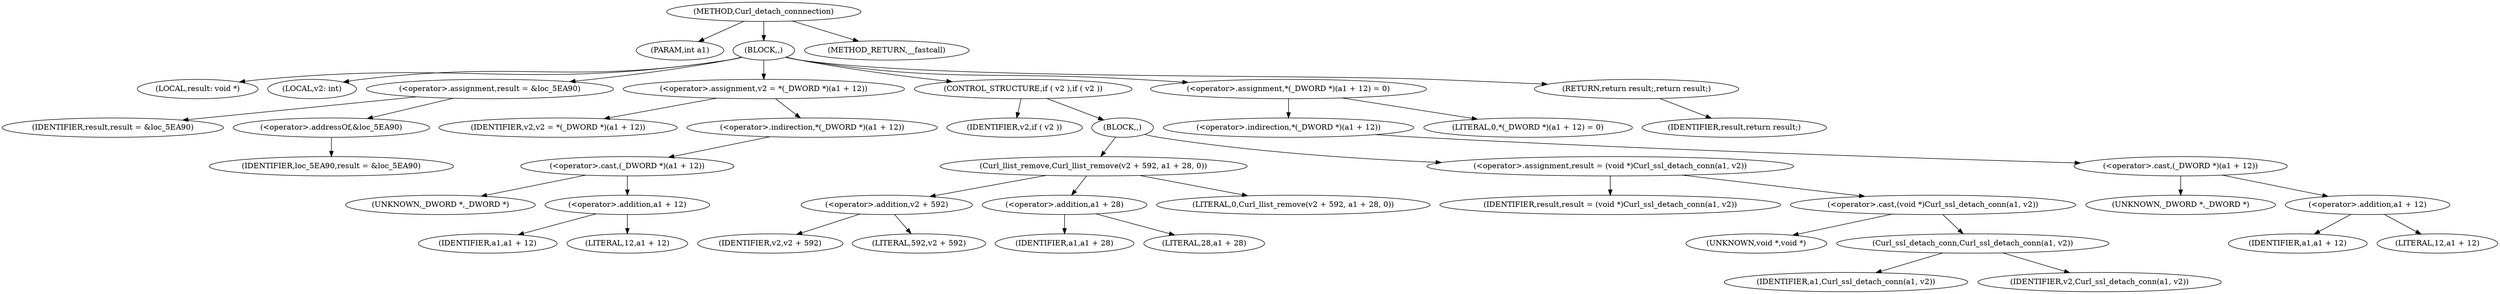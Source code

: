 digraph Curl_detach_connnection {  
"1000103" [label = "(METHOD,Curl_detach_connnection)" ]
"1000104" [label = "(PARAM,int a1)" ]
"1000105" [label = "(BLOCK,,)" ]
"1000106" [label = "(LOCAL,result: void *)" ]
"1000107" [label = "(LOCAL,v2: int)" ]
"1000108" [label = "(<operator>.assignment,result = &loc_5EA90)" ]
"1000109" [label = "(IDENTIFIER,result,result = &loc_5EA90)" ]
"1000110" [label = "(<operator>.addressOf,&loc_5EA90)" ]
"1000111" [label = "(IDENTIFIER,loc_5EA90,result = &loc_5EA90)" ]
"1000112" [label = "(<operator>.assignment,v2 = *(_DWORD *)(a1 + 12))" ]
"1000113" [label = "(IDENTIFIER,v2,v2 = *(_DWORD *)(a1 + 12))" ]
"1000114" [label = "(<operator>.indirection,*(_DWORD *)(a1 + 12))" ]
"1000115" [label = "(<operator>.cast,(_DWORD *)(a1 + 12))" ]
"1000116" [label = "(UNKNOWN,_DWORD *,_DWORD *)" ]
"1000117" [label = "(<operator>.addition,a1 + 12)" ]
"1000118" [label = "(IDENTIFIER,a1,a1 + 12)" ]
"1000119" [label = "(LITERAL,12,a1 + 12)" ]
"1000120" [label = "(CONTROL_STRUCTURE,if ( v2 ),if ( v2 ))" ]
"1000121" [label = "(IDENTIFIER,v2,if ( v2 ))" ]
"1000122" [label = "(BLOCK,,)" ]
"1000123" [label = "(Curl_llist_remove,Curl_llist_remove(v2 + 592, a1 + 28, 0))" ]
"1000124" [label = "(<operator>.addition,v2 + 592)" ]
"1000125" [label = "(IDENTIFIER,v2,v2 + 592)" ]
"1000126" [label = "(LITERAL,592,v2 + 592)" ]
"1000127" [label = "(<operator>.addition,a1 + 28)" ]
"1000128" [label = "(IDENTIFIER,a1,a1 + 28)" ]
"1000129" [label = "(LITERAL,28,a1 + 28)" ]
"1000130" [label = "(LITERAL,0,Curl_llist_remove(v2 + 592, a1 + 28, 0))" ]
"1000131" [label = "(<operator>.assignment,result = (void *)Curl_ssl_detach_conn(a1, v2))" ]
"1000132" [label = "(IDENTIFIER,result,result = (void *)Curl_ssl_detach_conn(a1, v2))" ]
"1000133" [label = "(<operator>.cast,(void *)Curl_ssl_detach_conn(a1, v2))" ]
"1000134" [label = "(UNKNOWN,void *,void *)" ]
"1000135" [label = "(Curl_ssl_detach_conn,Curl_ssl_detach_conn(a1, v2))" ]
"1000136" [label = "(IDENTIFIER,a1,Curl_ssl_detach_conn(a1, v2))" ]
"1000137" [label = "(IDENTIFIER,v2,Curl_ssl_detach_conn(a1, v2))" ]
"1000138" [label = "(<operator>.assignment,*(_DWORD *)(a1 + 12) = 0)" ]
"1000139" [label = "(<operator>.indirection,*(_DWORD *)(a1 + 12))" ]
"1000140" [label = "(<operator>.cast,(_DWORD *)(a1 + 12))" ]
"1000141" [label = "(UNKNOWN,_DWORD *,_DWORD *)" ]
"1000142" [label = "(<operator>.addition,a1 + 12)" ]
"1000143" [label = "(IDENTIFIER,a1,a1 + 12)" ]
"1000144" [label = "(LITERAL,12,a1 + 12)" ]
"1000145" [label = "(LITERAL,0,*(_DWORD *)(a1 + 12) = 0)" ]
"1000146" [label = "(RETURN,return result;,return result;)" ]
"1000147" [label = "(IDENTIFIER,result,return result;)" ]
"1000148" [label = "(METHOD_RETURN,__fastcall)" ]
  "1000103" -> "1000104" 
  "1000103" -> "1000105" 
  "1000103" -> "1000148" 
  "1000105" -> "1000106" 
  "1000105" -> "1000107" 
  "1000105" -> "1000108" 
  "1000105" -> "1000112" 
  "1000105" -> "1000120" 
  "1000105" -> "1000138" 
  "1000105" -> "1000146" 
  "1000108" -> "1000109" 
  "1000108" -> "1000110" 
  "1000110" -> "1000111" 
  "1000112" -> "1000113" 
  "1000112" -> "1000114" 
  "1000114" -> "1000115" 
  "1000115" -> "1000116" 
  "1000115" -> "1000117" 
  "1000117" -> "1000118" 
  "1000117" -> "1000119" 
  "1000120" -> "1000121" 
  "1000120" -> "1000122" 
  "1000122" -> "1000123" 
  "1000122" -> "1000131" 
  "1000123" -> "1000124" 
  "1000123" -> "1000127" 
  "1000123" -> "1000130" 
  "1000124" -> "1000125" 
  "1000124" -> "1000126" 
  "1000127" -> "1000128" 
  "1000127" -> "1000129" 
  "1000131" -> "1000132" 
  "1000131" -> "1000133" 
  "1000133" -> "1000134" 
  "1000133" -> "1000135" 
  "1000135" -> "1000136" 
  "1000135" -> "1000137" 
  "1000138" -> "1000139" 
  "1000138" -> "1000145" 
  "1000139" -> "1000140" 
  "1000140" -> "1000141" 
  "1000140" -> "1000142" 
  "1000142" -> "1000143" 
  "1000142" -> "1000144" 
  "1000146" -> "1000147" 
}
